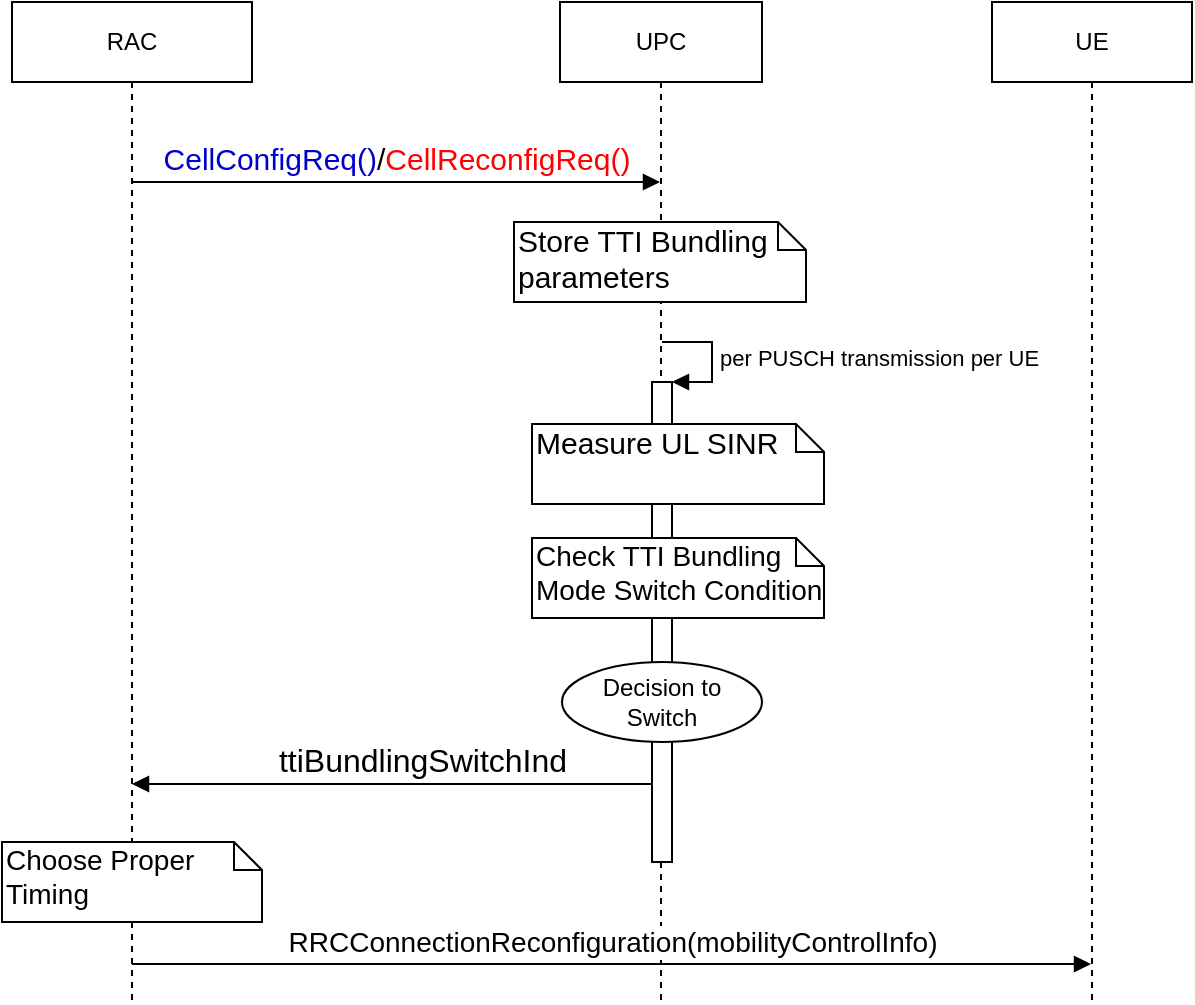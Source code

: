 <mxfile version="12.9.12" type="github" pages="4"><diagram id="azlkd9kt1TtPDnCaVCfo" name="第 1 页"><mxGraphModel dx="1025" dy="684" grid="1" gridSize="10" guides="1" tooltips="1" connect="1" arrows="1" fold="1" page="1" pageScale="1" pageWidth="827" pageHeight="1169" math="0" shadow="0"><root><mxCell id="0"/><mxCell id="1" parent="0"/><mxCell id="QmGi6Z0HYi6i0dTe3OUJ-1" value="RAC" style="shape=umlLifeline;perimeter=lifelinePerimeter;whiteSpace=wrap;html=1;container=1;collapsible=0;recursiveResize=0;outlineConnect=0;" parent="1" vertex="1"><mxGeometry x="140" y="200" width="120" height="500" as="geometry"/></mxCell><mxCell id="QmGi6Z0HYi6i0dTe3OUJ-22" value="&lt;font style=&quot;font-size: 14px&quot;&gt;Choose Proper Timing&lt;/font&gt;" style="shape=note;whiteSpace=wrap;html=1;size=14;verticalAlign=top;align=left;spacingTop=-6;" parent="QmGi6Z0HYi6i0dTe3OUJ-1" vertex="1"><mxGeometry x="-5" y="420" width="130" height="40" as="geometry"/></mxCell><mxCell id="QmGi6Z0HYi6i0dTe3OUJ-2" value="UPC" style="shape=umlLifeline;perimeter=lifelinePerimeter;whiteSpace=wrap;html=1;container=1;collapsible=0;recursiveResize=0;outlineConnect=0;" parent="1" vertex="1"><mxGeometry x="414" y="200" width="101" height="500" as="geometry"/></mxCell><mxCell id="QmGi6Z0HYi6i0dTe3OUJ-12" value="" style="html=1;points=[];perimeter=orthogonalPerimeter;" parent="QmGi6Z0HYi6i0dTe3OUJ-2" vertex="1"><mxGeometry x="46" y="190" width="10" height="240" as="geometry"/></mxCell><mxCell id="QmGi6Z0HYi6i0dTe3OUJ-13" value="per PUSCH transmission per UE" style="edgeStyle=orthogonalEdgeStyle;html=1;align=left;spacingLeft=2;endArrow=block;rounded=0;entryX=1;entryY=0;" parent="QmGi6Z0HYi6i0dTe3OUJ-2" target="QmGi6Z0HYi6i0dTe3OUJ-12" edge="1"><mxGeometry relative="1" as="geometry"><mxPoint x="51" y="170" as="sourcePoint"/><Array as="points"><mxPoint x="76" y="170"/></Array></mxGeometry></mxCell><mxCell id="QmGi6Z0HYi6i0dTe3OUJ-20" value="Decision to Switch" style="ellipse;whiteSpace=wrap;html=1;" parent="QmGi6Z0HYi6i0dTe3OUJ-2" vertex="1"><mxGeometry x="1" y="330" width="100" height="40" as="geometry"/></mxCell><mxCell id="QmGi6Z0HYi6i0dTe3OUJ-6" value="&lt;font style=&quot;font-size: 15px&quot; color=&quot;#0000CC&quot;&gt;CellConfigReq&lt;/font&gt;&lt;font style=&quot;font-size: 15px&quot;&gt;&lt;font color=&quot;#0000CC&quot;&gt;()&lt;/font&gt;/&lt;font color=&quot;#FF0000&quot;&gt;CellReconfigReq()&lt;/font&gt;&lt;/font&gt;" style="html=1;verticalAlign=bottom;endArrow=block;" parent="1" source="QmGi6Z0HYi6i0dTe3OUJ-1" target="QmGi6Z0HYi6i0dTe3OUJ-2" edge="1"><mxGeometry width="80" relative="1" as="geometry"><mxPoint x="240" y="290" as="sourcePoint"/><mxPoint x="320" y="290" as="targetPoint"/><Array as="points"><mxPoint x="270" y="290"/></Array></mxGeometry></mxCell><mxCell id="QmGi6Z0HYi6i0dTe3OUJ-8" value="&lt;div style=&quot;font-size: 15px&quot;&gt;&lt;font style=&quot;font-size: 15px&quot;&gt;Store TTI Bundling&lt;/font&gt;&lt;/div&gt;&lt;div style=&quot;font-size: 15px&quot;&gt;&lt;font style=&quot;font-size: 15px&quot;&gt; parameters&lt;/font&gt;&lt;/div&gt;" style="shape=note;whiteSpace=wrap;html=1;size=14;verticalAlign=top;align=left;spacingTop=-6;" parent="1" vertex="1"><mxGeometry x="391" y="310" width="146" height="40" as="geometry"/></mxCell><mxCell id="QmGi6Z0HYi6i0dTe3OUJ-9" value="&lt;font style=&quot;font-size: 15px&quot;&gt;Measure UL SINR&lt;/font&gt;" style="shape=note;whiteSpace=wrap;html=1;size=14;verticalAlign=top;align=left;spacingTop=-6;" parent="1" vertex="1"><mxGeometry x="400" y="411" width="146" height="40" as="geometry"/></mxCell><mxCell id="QmGi6Z0HYi6i0dTe3OUJ-14" value="&lt;font style=&quot;font-size: 14px&quot;&gt;Check TTI Bundling Mode Switch Condition&lt;/font&gt;" style="shape=note;whiteSpace=wrap;html=1;size=14;verticalAlign=top;align=left;spacingTop=-6;" parent="1" vertex="1"><mxGeometry x="400" y="468" width="146" height="40" as="geometry"/></mxCell><mxCell id="QmGi6Z0HYi6i0dTe3OUJ-15" value="&lt;span style=&quot;font-size: 12pt ; font-family: &amp;#34;arial&amp;#34;&quot;&gt;ttiBundlingSwitchInd&lt;/span&gt;" style="html=1;verticalAlign=bottom;endArrow=block;" parent="1" edge="1"><mxGeometry x="0.193" y="-40" width="80" relative="1" as="geometry"><mxPoint x="460" y="591" as="sourcePoint"/><mxPoint x="200" y="591" as="targetPoint"/><Array as="points"><mxPoint x="300" y="591"/></Array><mxPoint x="40" y="40" as="offset"/></mxGeometry></mxCell><mxCell id="QmGi6Z0HYi6i0dTe3OUJ-16" value="UE" style="shape=umlLifeline;perimeter=lifelinePerimeter;whiteSpace=wrap;html=1;container=1;collapsible=0;recursiveResize=0;outlineConnect=0;" parent="1" vertex="1"><mxGeometry x="630" y="200" width="100" height="500" as="geometry"/></mxCell><mxCell id="QmGi6Z0HYi6i0dTe3OUJ-21" value="&lt;div style=&quot;font-size: 14px&quot;&gt;&lt;font style=&quot;font-size: 14px&quot;&gt;RRCConnectionReconfiguration(mobilityControlInfo)&lt;/font&gt;&lt;/div&gt;" style="html=1;verticalAlign=bottom;endArrow=block;" parent="1" edge="1"><mxGeometry width="80" relative="1" as="geometry"><mxPoint x="200" y="681" as="sourcePoint"/><mxPoint x="679.5" y="681" as="targetPoint"/></mxGeometry></mxCell></root></mxGraphModel></diagram><diagram id="RqfWJ6QG4ey8gSf_ixOK" name="第 2 页"><mxGraphModel dx="1422" dy="842" grid="1" gridSize="10" guides="1" tooltips="1" connect="1" arrows="1" fold="1" page="1" pageScale="1" pageWidth="827" pageHeight="1169" math="0" shadow="0"><root><mxCell id="Ficek-6EMhn83X3gXoEn-0"/><mxCell id="Ficek-6EMhn83X3gXoEn-1" parent="Ficek-6EMhn83X3gXoEn-0"/><mxCell id="Ficek-6EMhn83X3gXoEn-2" value="RAC" style="shape=umlLifeline;perimeter=lifelinePerimeter;whiteSpace=wrap;html=1;container=1;collapsible=0;recursiveResize=0;outlineConnect=0;" parent="Ficek-6EMhn83X3gXoEn-1" vertex="1"><mxGeometry x="190" y="110" width="100" height="430" as="geometry"/></mxCell><mxCell id="Ficek-6EMhn83X3gXoEn-4" value="" style="html=1;points=[];perimeter=orthogonalPerimeter;" parent="Ficek-6EMhn83X3gXoEn-2" vertex="1"><mxGeometry x="45" y="205" width="10" height="125" as="geometry"/></mxCell><mxCell id="Ficek-6EMhn83X3gXoEn-5" value="If TTI Bundling parameters updated" style="edgeStyle=orthogonalEdgeStyle;html=1;align=left;spacingLeft=2;endArrow=block;rounded=0;entryX=1;entryY=0;" parent="Ficek-6EMhn83X3gXoEn-2" target="Ficek-6EMhn83X3gXoEn-4" edge="1"><mxGeometry relative="1" as="geometry"><mxPoint x="55" y="185" as="sourcePoint"/><Array as="points"><mxPoint x="80" y="185"/></Array></mxGeometry></mxCell><mxCell id="Ficek-6EMhn83X3gXoEn-3" value="Create cell reconfig type for TTI Bundling parameters" style="shape=note;whiteSpace=wrap;html=1;size=14;verticalAlign=top;align=left;spacingTop=-6;" parent="Ficek-6EMhn83X3gXoEn-1" vertex="1"><mxGeometry x="135" y="210" width="210" height="40" as="geometry"/></mxCell><mxCell id="Ficek-6EMhn83X3gXoEn-6" value="BB" style="shape=umlLifeline;perimeter=lifelinePerimeter;whiteSpace=wrap;html=1;container=1;collapsible=0;recursiveResize=0;outlineConnect=0;" parent="Ficek-6EMhn83X3gXoEn-1" vertex="1"><mxGeometry x="480" y="100" width="100" height="430" as="geometry"/></mxCell><mxCell id="Ficek-6EMhn83X3gXoEn-9" value="&lt;font style=&quot;font-size: 14px&quot;&gt;CellReconfigReq&lt;/font&gt;" style="html=1;verticalAlign=bottom;endArrow=block;" parent="Ficek-6EMhn83X3gXoEn-1" source="Ficek-6EMhn83X3gXoEn-2" target="Ficek-6EMhn83X3gXoEn-6" edge="1"><mxGeometry width="80" relative="1" as="geometry"><mxPoint x="370" y="400" as="sourcePoint"/><mxPoint x="450" y="400" as="targetPoint"/><Array as="points"><mxPoint x="410" y="370"/></Array></mxGeometry></mxCell></root></mxGraphModel></diagram><diagram id="TR_3JKreqgh7ebsb1WiI" name="第 3 页"><mxGraphModel dx="1422" dy="842" grid="1" gridSize="10" guides="1" tooltips="1" connect="1" arrows="1" fold="1" page="1" pageScale="1" pageWidth="827" pageHeight="1169" math="0" shadow="0"><root><mxCell id="sIfKk5BTPnOYes7Zsiki-0"/><mxCell id="sIfKk5BTPnOYes7Zsiki-1" parent="sIfKk5BTPnOYes7Zsiki-0"/><mxCell id="zkVF4g1KdrKhrrJZ--Zr-1" value="DFT" style="rounded=0;whiteSpace=wrap;html=1;" parent="sIfKk5BTPnOYes7Zsiki-1" vertex="1"><mxGeometry x="340" y="240" width="120" height="300" as="geometry"/></mxCell><mxCell id="zkVF4g1KdrKhrrJZ--Zr-2" value="" style="endArrow=none;html=1;entryX=0.008;entryY=0.07;entryDx=0;entryDy=0;entryPerimeter=0;" parent="sIfKk5BTPnOYes7Zsiki-1" target="zkVF4g1KdrKhrrJZ--Zr-1" edge="1"><mxGeometry width="50" height="50" relative="1" as="geometry"><mxPoint x="280" y="261" as="sourcePoint"/><mxPoint x="320" y="260" as="targetPoint"/></mxGeometry></mxCell><mxCell id="zkVF4g1KdrKhrrJZ--Zr-3" value="" style="endArrow=none;html=1;entryX=0.008;entryY=0.07;entryDx=0;entryDy=0;entryPerimeter=0;" parent="sIfKk5BTPnOYes7Zsiki-1" edge="1"><mxGeometry width="50" height="50" relative="1" as="geometry"><mxPoint x="460" y="261" as="sourcePoint"/><mxPoint x="520.96" y="261" as="targetPoint"/></mxGeometry></mxCell><mxCell id="zkVF4g1KdrKhrrJZ--Zr-4" value="" style="endArrow=none;html=1;entryX=0.008;entryY=0.07;entryDx=0;entryDy=0;entryPerimeter=0;" parent="sIfKk5BTPnOYes7Zsiki-1" edge="1"><mxGeometry width="50" height="50" relative="1" as="geometry"><mxPoint x="279.04" y="280" as="sourcePoint"/><mxPoint x="340" y="280" as="targetPoint"/></mxGeometry></mxCell><mxCell id="zkVF4g1KdrKhrrJZ--Zr-5" value="" style="endArrow=none;html=1;entryX=0.008;entryY=0.07;entryDx=0;entryDy=0;entryPerimeter=0;" parent="sIfKk5BTPnOYes7Zsiki-1" edge="1"><mxGeometry width="50" height="50" relative="1" as="geometry"><mxPoint x="460" y="280" as="sourcePoint"/><mxPoint x="520.96" y="280" as="targetPoint"/></mxGeometry></mxCell><mxCell id="zkVF4g1KdrKhrrJZ--Zr-6" value="" style="endArrow=none;html=1;entryX=0.008;entryY=0.07;entryDx=0;entryDy=0;entryPerimeter=0;" parent="sIfKk5BTPnOYes7Zsiki-1" edge="1"><mxGeometry width="50" height="50" relative="1" as="geometry"><mxPoint x="279.04" y="300" as="sourcePoint"/><mxPoint x="340" y="300" as="targetPoint"/></mxGeometry></mxCell><mxCell id="zkVF4g1KdrKhrrJZ--Zr-7" value="" style="endArrow=none;html=1;entryX=0.008;entryY=0.07;entryDx=0;entryDy=0;entryPerimeter=0;" parent="sIfKk5BTPnOYes7Zsiki-1" edge="1"><mxGeometry width="50" height="50" relative="1" as="geometry"><mxPoint x="460" y="300" as="sourcePoint"/><mxPoint x="520.96" y="300" as="targetPoint"/></mxGeometry></mxCell><mxCell id="zkVF4g1KdrKhrrJZ--Zr-8" value="" style="endArrow=none;html=1;entryX=0.008;entryY=0.07;entryDx=0;entryDy=0;entryPerimeter=0;" parent="sIfKk5BTPnOYes7Zsiki-1" edge="1"><mxGeometry width="50" height="50" relative="1" as="geometry"><mxPoint x="279.52" y="320" as="sourcePoint"/><mxPoint x="340.48" y="320" as="targetPoint"/></mxGeometry></mxCell><mxCell id="zkVF4g1KdrKhrrJZ--Zr-9" value="" style="endArrow=none;html=1;entryX=0.008;entryY=0.07;entryDx=0;entryDy=0;entryPerimeter=0;" parent="sIfKk5BTPnOYes7Zsiki-1" edge="1"><mxGeometry width="50" height="50" relative="1" as="geometry"><mxPoint x="459.52" y="320" as="sourcePoint"/><mxPoint x="520.48" y="320" as="targetPoint"/></mxGeometry></mxCell><mxCell id="zkVF4g1KdrKhrrJZ--Zr-10" value="" style="endArrow=none;html=1;entryX=0.008;entryY=0.07;entryDx=0;entryDy=0;entryPerimeter=0;" parent="sIfKk5BTPnOYes7Zsiki-1" edge="1"><mxGeometry width="50" height="50" relative="1" as="geometry"><mxPoint x="279.52" y="340" as="sourcePoint"/><mxPoint x="340.48" y="340" as="targetPoint"/></mxGeometry></mxCell><mxCell id="zkVF4g1KdrKhrrJZ--Zr-11" value="" style="endArrow=none;html=1;entryX=0.008;entryY=0.07;entryDx=0;entryDy=0;entryPerimeter=0;" parent="sIfKk5BTPnOYes7Zsiki-1" edge="1"><mxGeometry width="50" height="50" relative="1" as="geometry"><mxPoint x="459.52" y="340" as="sourcePoint"/><mxPoint x="520.48" y="340" as="targetPoint"/></mxGeometry></mxCell><mxCell id="zkVF4g1KdrKhrrJZ--Zr-12" value="" style="endArrow=none;html=1;entryX=0.008;entryY=0.07;entryDx=0;entryDy=0;entryPerimeter=0;" parent="sIfKk5BTPnOYes7Zsiki-1" edge="1"><mxGeometry width="50" height="50" relative="1" as="geometry"><mxPoint x="279.52" y="360" as="sourcePoint"/><mxPoint x="340.48" y="360" as="targetPoint"/></mxGeometry></mxCell><mxCell id="zkVF4g1KdrKhrrJZ--Zr-13" value="" style="endArrow=none;html=1;entryX=0.008;entryY=0.07;entryDx=0;entryDy=0;entryPerimeter=0;" parent="sIfKk5BTPnOYes7Zsiki-1" edge="1"><mxGeometry width="50" height="50" relative="1" as="geometry"><mxPoint x="459.52" y="360" as="sourcePoint"/><mxPoint x="520.48" y="360" as="targetPoint"/></mxGeometry></mxCell><mxCell id="zkVF4g1KdrKhrrJZ--Zr-14" value="" style="endArrow=none;html=1;entryX=0.008;entryY=0.07;entryDx=0;entryDy=0;entryPerimeter=0;" parent="sIfKk5BTPnOYes7Zsiki-1" edge="1"><mxGeometry width="50" height="50" relative="1" as="geometry"><mxPoint x="279.52" y="380" as="sourcePoint"/><mxPoint x="340.48" y="380" as="targetPoint"/></mxGeometry></mxCell><mxCell id="zkVF4g1KdrKhrrJZ--Zr-15" value="" style="endArrow=none;html=1;entryX=0.008;entryY=0.07;entryDx=0;entryDy=0;entryPerimeter=0;" parent="sIfKk5BTPnOYes7Zsiki-1" edge="1"><mxGeometry width="50" height="50" relative="1" as="geometry"><mxPoint x="459.52" y="380" as="sourcePoint"/><mxPoint x="520.48" y="380" as="targetPoint"/></mxGeometry></mxCell><mxCell id="zkVF4g1KdrKhrrJZ--Zr-16" value="" style="endArrow=none;html=1;entryX=0.008;entryY=0.07;entryDx=0;entryDy=0;entryPerimeter=0;" parent="sIfKk5BTPnOYes7Zsiki-1" edge="1"><mxGeometry width="50" height="50" relative="1" as="geometry"><mxPoint x="279.52" y="400" as="sourcePoint"/><mxPoint x="340.48" y="400" as="targetPoint"/></mxGeometry></mxCell><mxCell id="zkVF4g1KdrKhrrJZ--Zr-17" value="" style="endArrow=none;html=1;entryX=0.008;entryY=0.07;entryDx=0;entryDy=0;entryPerimeter=0;" parent="sIfKk5BTPnOYes7Zsiki-1" edge="1"><mxGeometry width="50" height="50" relative="1" as="geometry"><mxPoint x="459.52" y="400" as="sourcePoint"/><mxPoint x="520.48" y="400" as="targetPoint"/></mxGeometry></mxCell><mxCell id="zkVF4g1KdrKhrrJZ--Zr-18" value="" style="endArrow=none;html=1;entryX=0.008;entryY=0.07;entryDx=0;entryDy=0;entryPerimeter=0;" parent="sIfKk5BTPnOYes7Zsiki-1" edge="1"><mxGeometry width="50" height="50" relative="1" as="geometry"><mxPoint x="279.52" y="420" as="sourcePoint"/><mxPoint x="340.48" y="420" as="targetPoint"/></mxGeometry></mxCell><mxCell id="zkVF4g1KdrKhrrJZ--Zr-19" value="" style="endArrow=none;html=1;entryX=0.008;entryY=0.07;entryDx=0;entryDy=0;entryPerimeter=0;" parent="sIfKk5BTPnOYes7Zsiki-1" edge="1"><mxGeometry width="50" height="50" relative="1" as="geometry"><mxPoint x="459.52" y="420" as="sourcePoint"/><mxPoint x="520.48" y="420" as="targetPoint"/></mxGeometry></mxCell><mxCell id="zkVF4g1KdrKhrrJZ--Zr-20" value="" style="endArrow=none;html=1;entryX=0.008;entryY=0.07;entryDx=0;entryDy=0;entryPerimeter=0;" parent="sIfKk5BTPnOYes7Zsiki-1" edge="1"><mxGeometry width="50" height="50" relative="1" as="geometry"><mxPoint x="279.52" y="440" as="sourcePoint"/><mxPoint x="340.48" y="440" as="targetPoint"/></mxGeometry></mxCell><mxCell id="zkVF4g1KdrKhrrJZ--Zr-21" value="" style="endArrow=none;html=1;entryX=0.008;entryY=0.07;entryDx=0;entryDy=0;entryPerimeter=0;" parent="sIfKk5BTPnOYes7Zsiki-1" edge="1"><mxGeometry width="50" height="50" relative="1" as="geometry"><mxPoint x="459.52" y="440" as="sourcePoint"/><mxPoint x="520.48" y="440" as="targetPoint"/></mxGeometry></mxCell><mxCell id="zkVF4g1KdrKhrrJZ--Zr-22" value="" style="endArrow=none;html=1;entryX=0.008;entryY=0.07;entryDx=0;entryDy=0;entryPerimeter=0;" parent="sIfKk5BTPnOYes7Zsiki-1" edge="1"><mxGeometry width="50" height="50" relative="1" as="geometry"><mxPoint x="279.52" y="460" as="sourcePoint"/><mxPoint x="340.48" y="460" as="targetPoint"/></mxGeometry></mxCell><mxCell id="zkVF4g1KdrKhrrJZ--Zr-23" value="" style="endArrow=none;html=1;entryX=0.008;entryY=0.07;entryDx=0;entryDy=0;entryPerimeter=0;" parent="sIfKk5BTPnOYes7Zsiki-1" edge="1"><mxGeometry width="50" height="50" relative="1" as="geometry"><mxPoint x="459.52" y="460" as="sourcePoint"/><mxPoint x="520.48" y="460" as="targetPoint"/></mxGeometry></mxCell><mxCell id="zkVF4g1KdrKhrrJZ--Zr-24" value="" style="endArrow=none;html=1;entryX=0.008;entryY=0.07;entryDx=0;entryDy=0;entryPerimeter=0;" parent="sIfKk5BTPnOYes7Zsiki-1" edge="1"><mxGeometry width="50" height="50" relative="1" as="geometry"><mxPoint x="279.52" y="480" as="sourcePoint"/><mxPoint x="340.48" y="480" as="targetPoint"/></mxGeometry></mxCell><mxCell id="zkVF4g1KdrKhrrJZ--Zr-25" value="" style="endArrow=none;html=1;entryX=0.008;entryY=0.07;entryDx=0;entryDy=0;entryPerimeter=0;" parent="sIfKk5BTPnOYes7Zsiki-1" edge="1"><mxGeometry width="50" height="50" relative="1" as="geometry"><mxPoint x="459.52" y="480" as="sourcePoint"/><mxPoint x="520.48" y="480" as="targetPoint"/></mxGeometry></mxCell><mxCell id="zkVF4g1KdrKhrrJZ--Zr-26" value="" style="endArrow=none;html=1;entryX=0.008;entryY=0.07;entryDx=0;entryDy=0;entryPerimeter=0;" parent="sIfKk5BTPnOYes7Zsiki-1" edge="1"><mxGeometry width="50" height="50" relative="1" as="geometry"><mxPoint x="279.52" y="500" as="sourcePoint"/><mxPoint x="340.48" y="500" as="targetPoint"/></mxGeometry></mxCell><mxCell id="zkVF4g1KdrKhrrJZ--Zr-27" value="" style="endArrow=none;html=1;entryX=0.008;entryY=0.07;entryDx=0;entryDy=0;entryPerimeter=0;" parent="sIfKk5BTPnOYes7Zsiki-1" edge="1"><mxGeometry width="50" height="50" relative="1" as="geometry"><mxPoint x="459.52" y="500" as="sourcePoint"/><mxPoint x="520.48" y="500" as="targetPoint"/></mxGeometry></mxCell><mxCell id="zkVF4g1KdrKhrrJZ--Zr-28" value="" style="endArrow=none;html=1;entryX=0.008;entryY=0.07;entryDx=0;entryDy=0;entryPerimeter=0;" parent="sIfKk5BTPnOYes7Zsiki-1" edge="1"><mxGeometry width="50" height="50" relative="1" as="geometry"><mxPoint x="279.52" y="520" as="sourcePoint"/><mxPoint x="340.48" y="520" as="targetPoint"/></mxGeometry></mxCell><mxCell id="zkVF4g1KdrKhrrJZ--Zr-29" value="" style="endArrow=none;html=1;entryX=0.008;entryY=0.07;entryDx=0;entryDy=0;entryPerimeter=0;" parent="sIfKk5BTPnOYes7Zsiki-1" edge="1"><mxGeometry width="50" height="50" relative="1" as="geometry"><mxPoint x="459.52" y="520" as="sourcePoint"/><mxPoint x="520.48" y="520" as="targetPoint"/></mxGeometry></mxCell><mxCell id="zkVF4g1KdrKhrrJZ--Zr-59" value="x(0)" style="text;html=1;strokeColor=none;fillColor=none;align=center;verticalAlign=middle;whiteSpace=wrap;rounded=0;" parent="sIfKk5BTPnOYes7Zsiki-1" vertex="1"><mxGeometry x="240" y="249" width="40" height="20" as="geometry"/></mxCell><mxCell id="zkVF4g1KdrKhrrJZ--Zr-61" value="X(0)" style="text;html=1;strokeColor=none;fillColor=none;align=center;verticalAlign=middle;whiteSpace=wrap;rounded=0;" parent="sIfKk5BTPnOYes7Zsiki-1" vertex="1"><mxGeometry x="520" y="249" width="40" height="20" as="geometry"/></mxCell><mxCell id="zkVF4g1KdrKhrrJZ--Zr-67" value="x(1)" style="text;html=1;strokeColor=none;fillColor=none;align=center;verticalAlign=middle;whiteSpace=wrap;rounded=0;" parent="sIfKk5BTPnOYes7Zsiki-1" vertex="1"><mxGeometry x="240" y="269" width="40" height="20" as="geometry"/></mxCell><mxCell id="zkVF4g1KdrKhrrJZ--Zr-68" value="X(1)" style="text;html=1;strokeColor=none;fillColor=none;align=center;verticalAlign=middle;whiteSpace=wrap;rounded=0;" parent="sIfKk5BTPnOYes7Zsiki-1" vertex="1"><mxGeometry x="520" y="269" width="40" height="20" as="geometry"/></mxCell><mxCell id="zkVF4g1KdrKhrrJZ--Zr-69" value="x(2)" style="text;html=1;strokeColor=none;fillColor=none;align=center;verticalAlign=middle;whiteSpace=wrap;rounded=0;" parent="sIfKk5BTPnOYes7Zsiki-1" vertex="1"><mxGeometry x="240" y="289" width="40" height="20" as="geometry"/></mxCell><mxCell id="zkVF4g1KdrKhrrJZ--Zr-70" value="X(2)" style="text;html=1;strokeColor=none;fillColor=none;align=center;verticalAlign=middle;whiteSpace=wrap;rounded=0;" parent="sIfKk5BTPnOYes7Zsiki-1" vertex="1"><mxGeometry x="520" y="289" width="40" height="20" as="geometry"/></mxCell><mxCell id="zkVF4g1KdrKhrrJZ--Zr-73" value="x(N-1)" style="text;html=1;strokeColor=none;fillColor=none;align=center;verticalAlign=middle;whiteSpace=wrap;rounded=0;" parent="sIfKk5BTPnOYes7Zsiki-1" vertex="1"><mxGeometry x="240" y="510" width="40" height="20" as="geometry"/></mxCell><mxCell id="zkVF4g1KdrKhrrJZ--Zr-74" value="X(N-1)" style="text;html=1;strokeColor=none;fillColor=none;align=center;verticalAlign=middle;whiteSpace=wrap;rounded=0;" parent="sIfKk5BTPnOYes7Zsiki-1" vertex="1"><mxGeometry x="520" y="510" width="40" height="20" as="geometry"/></mxCell><mxCell id="zkVF4g1KdrKhrrJZ--Zr-75" value="x(N-2)" style="text;html=1;strokeColor=none;fillColor=none;align=center;verticalAlign=middle;whiteSpace=wrap;rounded=0;" parent="sIfKk5BTPnOYes7Zsiki-1" vertex="1"><mxGeometry x="240" y="490" width="40" height="20" as="geometry"/></mxCell><mxCell id="zkVF4g1KdrKhrrJZ--Zr-76" value="X(N-2)" style="text;html=1;strokeColor=none;fillColor=none;align=center;verticalAlign=middle;whiteSpace=wrap;rounded=0;" parent="sIfKk5BTPnOYes7Zsiki-1" vertex="1"><mxGeometry x="520" y="490" width="40" height="20" as="geometry"/></mxCell><mxCell id="zkVF4g1KdrKhrrJZ--Zr-77" value="&lt;div&gt;...&lt;/div&gt;&lt;div&gt;...&lt;/div&gt;&lt;div&gt;...&lt;br&gt;&lt;/div&gt;" style="text;html=1;strokeColor=none;fillColor=none;align=center;verticalAlign=middle;whiteSpace=wrap;rounded=0;" parent="sIfKk5BTPnOYes7Zsiki-1" vertex="1"><mxGeometry x="240" y="360" width="40" height="50" as="geometry"/></mxCell><mxCell id="zkVF4g1KdrKhrrJZ--Zr-81" value="&lt;div&gt;...&lt;/div&gt;&lt;div&gt;...&lt;/div&gt;&lt;div&gt;...&lt;br&gt;&lt;/div&gt;" style="text;html=1;strokeColor=none;fillColor=none;align=center;verticalAlign=middle;whiteSpace=wrap;rounded=0;" parent="sIfKk5BTPnOYes7Zsiki-1" vertex="1"><mxGeometry x="520" y="360" width="40" height="50" as="geometry"/></mxCell><mxCell id="ZVwaSRAgGv8fXnpCBrty-0" value="IDFT" style="rounded=0;whiteSpace=wrap;html=1;" vertex="1" parent="sIfKk5BTPnOYes7Zsiki-1"><mxGeometry x="340" y="600" width="120" height="300" as="geometry"/></mxCell><mxCell id="ZVwaSRAgGv8fXnpCBrty-1" value="" style="endArrow=none;html=1;entryX=0.008;entryY=0.07;entryDx=0;entryDy=0;entryPerimeter=0;" edge="1" target="ZVwaSRAgGv8fXnpCBrty-0" parent="sIfKk5BTPnOYes7Zsiki-1"><mxGeometry width="50" height="50" relative="1" as="geometry"><mxPoint x="280" y="621" as="sourcePoint"/><mxPoint x="320" y="620" as="targetPoint"/></mxGeometry></mxCell><mxCell id="ZVwaSRAgGv8fXnpCBrty-2" value="" style="endArrow=none;html=1;entryX=0.008;entryY=0.07;entryDx=0;entryDy=0;entryPerimeter=0;" edge="1" parent="sIfKk5BTPnOYes7Zsiki-1"><mxGeometry width="50" height="50" relative="1" as="geometry"><mxPoint x="460" y="621" as="sourcePoint"/><mxPoint x="520.96" y="621" as="targetPoint"/></mxGeometry></mxCell><mxCell id="ZVwaSRAgGv8fXnpCBrty-3" value="" style="endArrow=none;html=1;entryX=0.008;entryY=0.07;entryDx=0;entryDy=0;entryPerimeter=0;" edge="1" parent="sIfKk5BTPnOYes7Zsiki-1"><mxGeometry width="50" height="50" relative="1" as="geometry"><mxPoint x="279.04" y="640" as="sourcePoint"/><mxPoint x="340" y="640" as="targetPoint"/></mxGeometry></mxCell><mxCell id="ZVwaSRAgGv8fXnpCBrty-4" value="" style="endArrow=none;html=1;entryX=0.008;entryY=0.07;entryDx=0;entryDy=0;entryPerimeter=0;" edge="1" parent="sIfKk5BTPnOYes7Zsiki-1"><mxGeometry width="50" height="50" relative="1" as="geometry"><mxPoint x="460" y="640" as="sourcePoint"/><mxPoint x="520.96" y="640" as="targetPoint"/></mxGeometry></mxCell><mxCell id="ZVwaSRAgGv8fXnpCBrty-5" value="" style="endArrow=none;html=1;entryX=0.008;entryY=0.07;entryDx=0;entryDy=0;entryPerimeter=0;" edge="1" parent="sIfKk5BTPnOYes7Zsiki-1"><mxGeometry width="50" height="50" relative="1" as="geometry"><mxPoint x="279.04" y="660" as="sourcePoint"/><mxPoint x="340" y="660" as="targetPoint"/></mxGeometry></mxCell><mxCell id="ZVwaSRAgGv8fXnpCBrty-6" value="" style="endArrow=none;html=1;entryX=0.008;entryY=0.07;entryDx=0;entryDy=0;entryPerimeter=0;" edge="1" parent="sIfKk5BTPnOYes7Zsiki-1"><mxGeometry width="50" height="50" relative="1" as="geometry"><mxPoint x="460" y="660" as="sourcePoint"/><mxPoint x="520.96" y="660" as="targetPoint"/></mxGeometry></mxCell><mxCell id="ZVwaSRAgGv8fXnpCBrty-7" value="" style="endArrow=none;html=1;entryX=0.008;entryY=0.07;entryDx=0;entryDy=0;entryPerimeter=0;" edge="1" parent="sIfKk5BTPnOYes7Zsiki-1"><mxGeometry width="50" height="50" relative="1" as="geometry"><mxPoint x="279.52" y="680" as="sourcePoint"/><mxPoint x="340.48" y="680" as="targetPoint"/></mxGeometry></mxCell><mxCell id="ZVwaSRAgGv8fXnpCBrty-8" value="" style="endArrow=none;html=1;entryX=0.008;entryY=0.07;entryDx=0;entryDy=0;entryPerimeter=0;" edge="1" parent="sIfKk5BTPnOYes7Zsiki-1"><mxGeometry width="50" height="50" relative="1" as="geometry"><mxPoint x="459.52" y="680" as="sourcePoint"/><mxPoint x="520.48" y="680" as="targetPoint"/></mxGeometry></mxCell><mxCell id="ZVwaSRAgGv8fXnpCBrty-9" value="" style="endArrow=none;html=1;entryX=0.008;entryY=0.07;entryDx=0;entryDy=0;entryPerimeter=0;" edge="1" parent="sIfKk5BTPnOYes7Zsiki-1"><mxGeometry width="50" height="50" relative="1" as="geometry"><mxPoint x="279.52" y="700" as="sourcePoint"/><mxPoint x="340.48" y="700" as="targetPoint"/></mxGeometry></mxCell><mxCell id="ZVwaSRAgGv8fXnpCBrty-10" value="" style="endArrow=none;html=1;entryX=0.008;entryY=0.07;entryDx=0;entryDy=0;entryPerimeter=0;" edge="1" parent="sIfKk5BTPnOYes7Zsiki-1"><mxGeometry width="50" height="50" relative="1" as="geometry"><mxPoint x="459.52" y="700" as="sourcePoint"/><mxPoint x="520.48" y="700" as="targetPoint"/></mxGeometry></mxCell><mxCell id="ZVwaSRAgGv8fXnpCBrty-11" value="" style="endArrow=none;html=1;entryX=0.008;entryY=0.07;entryDx=0;entryDy=0;entryPerimeter=0;" edge="1" parent="sIfKk5BTPnOYes7Zsiki-1"><mxGeometry width="50" height="50" relative="1" as="geometry"><mxPoint x="279.52" y="720" as="sourcePoint"/><mxPoint x="340.48" y="720" as="targetPoint"/></mxGeometry></mxCell><mxCell id="ZVwaSRAgGv8fXnpCBrty-12" value="" style="endArrow=none;html=1;entryX=0.008;entryY=0.07;entryDx=0;entryDy=0;entryPerimeter=0;" edge="1" parent="sIfKk5BTPnOYes7Zsiki-1"><mxGeometry width="50" height="50" relative="1" as="geometry"><mxPoint x="459.52" y="720" as="sourcePoint"/><mxPoint x="520.48" y="720" as="targetPoint"/></mxGeometry></mxCell><mxCell id="ZVwaSRAgGv8fXnpCBrty-13" value="" style="endArrow=none;html=1;entryX=0.008;entryY=0.07;entryDx=0;entryDy=0;entryPerimeter=0;" edge="1" parent="sIfKk5BTPnOYes7Zsiki-1"><mxGeometry width="50" height="50" relative="1" as="geometry"><mxPoint x="279.52" y="740" as="sourcePoint"/><mxPoint x="340.48" y="740" as="targetPoint"/></mxGeometry></mxCell><mxCell id="ZVwaSRAgGv8fXnpCBrty-14" value="" style="endArrow=none;html=1;entryX=0.008;entryY=0.07;entryDx=0;entryDy=0;entryPerimeter=0;" edge="1" parent="sIfKk5BTPnOYes7Zsiki-1"><mxGeometry width="50" height="50" relative="1" as="geometry"><mxPoint x="459.52" y="740" as="sourcePoint"/><mxPoint x="520.48" y="740" as="targetPoint"/></mxGeometry></mxCell><mxCell id="ZVwaSRAgGv8fXnpCBrty-15" value="" style="endArrow=none;html=1;entryX=0.008;entryY=0.07;entryDx=0;entryDy=0;entryPerimeter=0;" edge="1" parent="sIfKk5BTPnOYes7Zsiki-1"><mxGeometry width="50" height="50" relative="1" as="geometry"><mxPoint x="279.52" y="760" as="sourcePoint"/><mxPoint x="340.48" y="760" as="targetPoint"/></mxGeometry></mxCell><mxCell id="ZVwaSRAgGv8fXnpCBrty-16" value="" style="endArrow=none;html=1;entryX=0.008;entryY=0.07;entryDx=0;entryDy=0;entryPerimeter=0;" edge="1" parent="sIfKk5BTPnOYes7Zsiki-1"><mxGeometry width="50" height="50" relative="1" as="geometry"><mxPoint x="459.52" y="760" as="sourcePoint"/><mxPoint x="520.48" y="760" as="targetPoint"/></mxGeometry></mxCell><mxCell id="ZVwaSRAgGv8fXnpCBrty-17" value="" style="endArrow=none;html=1;entryX=0.008;entryY=0.07;entryDx=0;entryDy=0;entryPerimeter=0;" edge="1" parent="sIfKk5BTPnOYes7Zsiki-1"><mxGeometry width="50" height="50" relative="1" as="geometry"><mxPoint x="279.52" y="780" as="sourcePoint"/><mxPoint x="340.48" y="780" as="targetPoint"/></mxGeometry></mxCell><mxCell id="ZVwaSRAgGv8fXnpCBrty-18" value="" style="endArrow=none;html=1;entryX=0.008;entryY=0.07;entryDx=0;entryDy=0;entryPerimeter=0;" edge="1" parent="sIfKk5BTPnOYes7Zsiki-1"><mxGeometry width="50" height="50" relative="1" as="geometry"><mxPoint x="459.52" y="780" as="sourcePoint"/><mxPoint x="520.48" y="780" as="targetPoint"/></mxGeometry></mxCell><mxCell id="ZVwaSRAgGv8fXnpCBrty-19" value="" style="endArrow=none;html=1;entryX=0.008;entryY=0.07;entryDx=0;entryDy=0;entryPerimeter=0;" edge="1" parent="sIfKk5BTPnOYes7Zsiki-1"><mxGeometry width="50" height="50" relative="1" as="geometry"><mxPoint x="279.52" y="800" as="sourcePoint"/><mxPoint x="340.48" y="800" as="targetPoint"/></mxGeometry></mxCell><mxCell id="ZVwaSRAgGv8fXnpCBrty-20" value="" style="endArrow=none;html=1;entryX=0.008;entryY=0.07;entryDx=0;entryDy=0;entryPerimeter=0;" edge="1" parent="sIfKk5BTPnOYes7Zsiki-1"><mxGeometry width="50" height="50" relative="1" as="geometry"><mxPoint x="459.52" y="800" as="sourcePoint"/><mxPoint x="520.48" y="800" as="targetPoint"/></mxGeometry></mxCell><mxCell id="ZVwaSRAgGv8fXnpCBrty-21" value="" style="endArrow=none;html=1;entryX=0.008;entryY=0.07;entryDx=0;entryDy=0;entryPerimeter=0;" edge="1" parent="sIfKk5BTPnOYes7Zsiki-1"><mxGeometry width="50" height="50" relative="1" as="geometry"><mxPoint x="279.52" y="820" as="sourcePoint"/><mxPoint x="340.48" y="820" as="targetPoint"/></mxGeometry></mxCell><mxCell id="ZVwaSRAgGv8fXnpCBrty-22" value="" style="endArrow=none;html=1;entryX=0.008;entryY=0.07;entryDx=0;entryDy=0;entryPerimeter=0;" edge="1" parent="sIfKk5BTPnOYes7Zsiki-1"><mxGeometry width="50" height="50" relative="1" as="geometry"><mxPoint x="459.52" y="820" as="sourcePoint"/><mxPoint x="520.48" y="820" as="targetPoint"/></mxGeometry></mxCell><mxCell id="ZVwaSRAgGv8fXnpCBrty-23" value="" style="endArrow=none;html=1;entryX=0.008;entryY=0.07;entryDx=0;entryDy=0;entryPerimeter=0;" edge="1" parent="sIfKk5BTPnOYes7Zsiki-1"><mxGeometry width="50" height="50" relative="1" as="geometry"><mxPoint x="279.52" y="840" as="sourcePoint"/><mxPoint x="340.48" y="840" as="targetPoint"/></mxGeometry></mxCell><mxCell id="ZVwaSRAgGv8fXnpCBrty-24" value="" style="endArrow=none;html=1;entryX=0.008;entryY=0.07;entryDx=0;entryDy=0;entryPerimeter=0;" edge="1" parent="sIfKk5BTPnOYes7Zsiki-1"><mxGeometry width="50" height="50" relative="1" as="geometry"><mxPoint x="459.52" y="840" as="sourcePoint"/><mxPoint x="520.48" y="840" as="targetPoint"/></mxGeometry></mxCell><mxCell id="ZVwaSRAgGv8fXnpCBrty-25" value="" style="endArrow=none;html=1;entryX=0.008;entryY=0.07;entryDx=0;entryDy=0;entryPerimeter=0;" edge="1" parent="sIfKk5BTPnOYes7Zsiki-1"><mxGeometry width="50" height="50" relative="1" as="geometry"><mxPoint x="279.52" y="860" as="sourcePoint"/><mxPoint x="340.48" y="860" as="targetPoint"/></mxGeometry></mxCell><mxCell id="ZVwaSRAgGv8fXnpCBrty-26" value="" style="endArrow=none;html=1;entryX=0.008;entryY=0.07;entryDx=0;entryDy=0;entryPerimeter=0;" edge="1" parent="sIfKk5BTPnOYes7Zsiki-1"><mxGeometry width="50" height="50" relative="1" as="geometry"><mxPoint x="459.52" y="860" as="sourcePoint"/><mxPoint x="520.48" y="860" as="targetPoint"/></mxGeometry></mxCell><mxCell id="ZVwaSRAgGv8fXnpCBrty-27" value="" style="endArrow=none;html=1;entryX=0.008;entryY=0.07;entryDx=0;entryDy=0;entryPerimeter=0;" edge="1" parent="sIfKk5BTPnOYes7Zsiki-1"><mxGeometry width="50" height="50" relative="1" as="geometry"><mxPoint x="279.52" y="880" as="sourcePoint"/><mxPoint x="340.48" y="880" as="targetPoint"/></mxGeometry></mxCell><mxCell id="ZVwaSRAgGv8fXnpCBrty-28" value="" style="endArrow=none;html=1;entryX=0.008;entryY=0.07;entryDx=0;entryDy=0;entryPerimeter=0;" edge="1" parent="sIfKk5BTPnOYes7Zsiki-1"><mxGeometry width="50" height="50" relative="1" as="geometry"><mxPoint x="459.52" y="880" as="sourcePoint"/><mxPoint x="520.48" y="880" as="targetPoint"/></mxGeometry></mxCell><mxCell id="ZVwaSRAgGv8fXnpCBrty-29" value="X(0)" style="text;html=1;strokeColor=none;fillColor=none;align=center;verticalAlign=middle;whiteSpace=wrap;rounded=0;" vertex="1" parent="sIfKk5BTPnOYes7Zsiki-1"><mxGeometry x="240" y="609" width="40" height="20" as="geometry"/></mxCell><mxCell id="ZVwaSRAgGv8fXnpCBrty-30" value="&lt;i&gt;x&lt;/i&gt;(0)" style="text;html=1;strokeColor=none;fillColor=none;align=center;verticalAlign=middle;whiteSpace=wrap;rounded=0;" vertex="1" parent="sIfKk5BTPnOYes7Zsiki-1"><mxGeometry x="520" y="609" width="40" height="20" as="geometry"/></mxCell><mxCell id="ZVwaSRAgGv8fXnpCBrty-31" value="X(1)" style="text;html=1;strokeColor=none;fillColor=none;align=center;verticalAlign=middle;whiteSpace=wrap;rounded=0;" vertex="1" parent="sIfKk5BTPnOYes7Zsiki-1"><mxGeometry x="240" y="629" width="40" height="20" as="geometry"/></mxCell><mxCell id="ZVwaSRAgGv8fXnpCBrty-32" value="&lt;i&gt;x&lt;/i&gt;(1)" style="text;html=1;strokeColor=none;fillColor=none;align=center;verticalAlign=middle;whiteSpace=wrap;rounded=0;" vertex="1" parent="sIfKk5BTPnOYes7Zsiki-1"><mxGeometry x="520" y="629" width="40" height="20" as="geometry"/></mxCell><mxCell id="ZVwaSRAgGv8fXnpCBrty-33" value="X(2)" style="text;html=1;strokeColor=none;fillColor=none;align=center;verticalAlign=middle;whiteSpace=wrap;rounded=0;" vertex="1" parent="sIfKk5BTPnOYes7Zsiki-1"><mxGeometry x="240" y="649" width="40" height="20" as="geometry"/></mxCell><mxCell id="ZVwaSRAgGv8fXnpCBrty-34" value="&lt;i&gt;x&lt;/i&gt;(2)" style="text;html=1;strokeColor=none;fillColor=none;align=center;verticalAlign=middle;whiteSpace=wrap;rounded=0;" vertex="1" parent="sIfKk5BTPnOYes7Zsiki-1"><mxGeometry x="520" y="649" width="40" height="20" as="geometry"/></mxCell><mxCell id="ZVwaSRAgGv8fXnpCBrty-35" value="X(N-1)" style="text;html=1;strokeColor=none;fillColor=none;align=center;verticalAlign=middle;whiteSpace=wrap;rounded=0;" vertex="1" parent="sIfKk5BTPnOYes7Zsiki-1"><mxGeometry x="240" y="870" width="40" height="20" as="geometry"/></mxCell><mxCell id="ZVwaSRAgGv8fXnpCBrty-36" value="&lt;i&gt;x&lt;/i&gt;(N-1)" style="text;html=1;strokeColor=none;fillColor=none;align=center;verticalAlign=middle;whiteSpace=wrap;rounded=0;" vertex="1" parent="sIfKk5BTPnOYes7Zsiki-1"><mxGeometry x="520" y="870" width="40" height="20" as="geometry"/></mxCell><mxCell id="ZVwaSRAgGv8fXnpCBrty-37" value="X(N-2)" style="text;html=1;strokeColor=none;fillColor=none;align=center;verticalAlign=middle;whiteSpace=wrap;rounded=0;" vertex="1" parent="sIfKk5BTPnOYes7Zsiki-1"><mxGeometry x="240" y="850" width="40" height="20" as="geometry"/></mxCell><mxCell id="ZVwaSRAgGv8fXnpCBrty-38" value="&lt;i&gt;x&lt;/i&gt;(N-2)" style="text;html=1;strokeColor=none;fillColor=none;align=center;verticalAlign=middle;whiteSpace=wrap;rounded=0;" vertex="1" parent="sIfKk5BTPnOYes7Zsiki-1"><mxGeometry x="520" y="850" width="40" height="20" as="geometry"/></mxCell><mxCell id="ZVwaSRAgGv8fXnpCBrty-39" value="&lt;div&gt;...&lt;/div&gt;&lt;div&gt;...&lt;/div&gt;&lt;div&gt;...&lt;br&gt;&lt;/div&gt;" style="text;html=1;strokeColor=none;fillColor=none;align=center;verticalAlign=middle;whiteSpace=wrap;rounded=0;" vertex="1" parent="sIfKk5BTPnOYes7Zsiki-1"><mxGeometry x="240" y="720" width="40" height="50" as="geometry"/></mxCell><mxCell id="ZVwaSRAgGv8fXnpCBrty-40" value="&lt;div&gt;...&lt;/div&gt;&lt;div&gt;...&lt;/div&gt;&lt;div&gt;...&lt;br&gt;&lt;/div&gt;" style="text;html=1;strokeColor=none;fillColor=none;align=center;verticalAlign=middle;whiteSpace=wrap;rounded=0;" vertex="1" parent="sIfKk5BTPnOYes7Zsiki-1"><mxGeometry x="520" y="720" width="40" height="50" as="geometry"/></mxCell></root></mxGraphModel></diagram><diagram id="3-H1Exy8ym3igCukoQIS" name="第 4 页"><mxGraphModel dx="1025" dy="684" grid="1" gridSize="10" guides="1" tooltips="1" connect="1" arrows="1" fold="1" page="1" pageScale="1" pageWidth="827" pageHeight="1169" math="0" shadow="0"><root><mxCell id="nwYleDSohEU671I9nzYT-0"/><mxCell id="nwYleDSohEU671I9nzYT-1" parent="nwYleDSohEU671I9nzYT-0"/><mxCell id="80BA0I_888HSKXiA4Hhw-59" style="edgeStyle=orthogonalEdgeStyle;rounded=0;orthogonalLoop=1;jettySize=auto;html=1;exitX=0.5;exitY=1;exitDx=0;exitDy=0;exitPerimeter=0;" parent="nwYleDSohEU671I9nzYT-1" source="80BA0I_888HSKXiA4Hhw-0" target="80BA0I_888HSKXiA4Hhw-1" edge="1"><mxGeometry relative="1" as="geometry"/></mxCell><mxCell id="80BA0I_888HSKXiA4Hhw-0" value="Start" style="strokeWidth=2;html=1;shape=mxgraph.flowchart.start_1;whiteSpace=wrap;" parent="nwYleDSohEU671I9nzYT-1" vertex="1"><mxGeometry x="175" y="60" width="90" height="50" as="geometry"/></mxCell><mxCell id="80BA0I_888HSKXiA4Hhw-60" style="edgeStyle=orthogonalEdgeStyle;rounded=0;orthogonalLoop=1;jettySize=auto;html=1;exitX=0.5;exitY=1;exitDx=0;exitDy=0;entryX=0.5;entryY=0;entryDx=0;entryDy=0;" parent="nwYleDSohEU671I9nzYT-1" source="80BA0I_888HSKXiA4Hhw-1" target="80BA0I_888HSKXiA4Hhw-2" edge="1"><mxGeometry relative="1" as="geometry"/></mxCell><mxCell id="80BA0I_888HSKXiA4Hhw-1" value="Work Queue Start" style="rounded=1;whiteSpace=wrap;html=1;absoluteArcSize=1;arcSize=14;strokeWidth=2;" parent="nwYleDSohEU671I9nzYT-1" vertex="1"><mxGeometry x="160" y="150" width="120" height="50" as="geometry"/></mxCell><mxCell id="80BA0I_888HSKXiA4Hhw-61" style="edgeStyle=orthogonalEdgeStyle;rounded=0;orthogonalLoop=1;jettySize=auto;html=1;exitX=0.5;exitY=1;exitDx=0;exitDy=0;entryX=0.5;entryY=0;entryDx=0;entryDy=0;" parent="nwYleDSohEU671I9nzYT-1" source="80BA0I_888HSKXiA4Hhw-2" target="80BA0I_888HSKXiA4Hhw-3" edge="1"><mxGeometry relative="1" as="geometry"/></mxCell><mxCell id="80BA0I_888HSKXiA4Hhw-2" value="Watcdog init/start" style="rounded=1;whiteSpace=wrap;html=1;absoluteArcSize=1;arcSize=14;strokeWidth=2;" parent="nwYleDSohEU671I9nzYT-1" vertex="1"><mxGeometry x="160" y="250" width="120" height="50" as="geometry"/></mxCell><mxCell id="80BA0I_888HSKXiA4Hhw-62" style="edgeStyle=orthogonalEdgeStyle;rounded=0;orthogonalLoop=1;jettySize=auto;html=1;exitX=0.5;exitY=1;exitDx=0;exitDy=0;entryX=0.5;entryY=0;entryDx=0;entryDy=0;" parent="nwYleDSohEU671I9nzYT-1" source="80BA0I_888HSKXiA4Hhw-3" target="80BA0I_888HSKXiA4Hhw-4" edge="1"><mxGeometry relative="1" as="geometry"/></mxCell><mxCell id="80BA0I_888HSKXiA4Hhw-3" value="bsdlib init" style="rounded=1;whiteSpace=wrap;html=1;absoluteArcSize=1;arcSize=14;strokeWidth=2;" parent="nwYleDSohEU671I9nzYT-1" vertex="1"><mxGeometry x="160" y="330" width="120" height="50" as="geometry"/></mxCell><mxCell id="80BA0I_888HSKXiA4Hhw-63" style="edgeStyle=orthogonalEdgeStyle;rounded=0;orthogonalLoop=1;jettySize=auto;html=1;exitX=0.5;exitY=1;exitDx=0;exitDy=0;entryX=0.5;entryY=0;entryDx=0;entryDy=0;" parent="nwYleDSohEU671I9nzYT-1" source="80BA0I_888HSKXiA4Hhw-4" target="80BA0I_888HSKXiA4Hhw-5" edge="1"><mxGeometry relative="1" as="geometry"/></mxCell><mxCell id="80BA0I_888HSKXiA4Hhw-4" value="cloud binding" style="rounded=1;whiteSpace=wrap;html=1;absoluteArcSize=1;arcSize=14;strokeWidth=2;" parent="nwYleDSohEU671I9nzYT-1" vertex="1"><mxGeometry x="160" y="420" width="120" height="50" as="geometry"/></mxCell><mxCell id="80BA0I_888HSKXiA4Hhw-64" style="edgeStyle=orthogonalEdgeStyle;rounded=0;orthogonalLoop=1;jettySize=auto;html=1;exitX=0.5;exitY=1;exitDx=0;exitDy=0;entryX=0.5;entryY=0;entryDx=0;entryDy=0;" parent="nwYleDSohEU671I9nzYT-1" source="80BA0I_888HSKXiA4Hhw-5" target="80BA0I_888HSKXiA4Hhw-6" edge="1"><mxGeometry relative="1" as="geometry"/></mxCell><mxCell id="80BA0I_888HSKXiA4Hhw-5" value="cloud init" style="rounded=1;whiteSpace=wrap;html=1;absoluteArcSize=1;arcSize=14;strokeWidth=2;" parent="nwYleDSohEU671I9nzYT-1" vertex="1"><mxGeometry x="160" y="500" width="120" height="50" as="geometry"/></mxCell><mxCell id="80BA0I_888HSKXiA4Hhw-65" style="edgeStyle=orthogonalEdgeStyle;rounded=0;orthogonalLoop=1;jettySize=auto;html=1;exitX=0.5;exitY=1;exitDx=0;exitDy=0;entryX=0.5;entryY=0;entryDx=0;entryDy=0;" parent="nwYleDSohEU671I9nzYT-1" source="80BA0I_888HSKXiA4Hhw-6" target="80BA0I_888HSKXiA4Hhw-7" edge="1"><mxGeometry relative="1" as="geometry"/></mxCell><mxCell id="80BA0I_888HSKXiA4Hhw-6" value="ui init" style="rounded=1;whiteSpace=wrap;html=1;absoluteArcSize=1;arcSize=14;strokeWidth=2;" parent="nwYleDSohEU671I9nzYT-1" vertex="1"><mxGeometry x="160" y="580" width="120" height="50" as="geometry"/></mxCell><mxCell id="80BA0I_888HSKXiA4Hhw-66" style="edgeStyle=orthogonalEdgeStyle;rounded=0;orthogonalLoop=1;jettySize=auto;html=1;exitX=0.5;exitY=1;exitDx=0;exitDy=0;" parent="nwYleDSohEU671I9nzYT-1" source="80BA0I_888HSKXiA4Hhw-7" target="80BA0I_888HSKXiA4Hhw-8" edge="1"><mxGeometry relative="1" as="geometry"/></mxCell><mxCell id="80BA0I_888HSKXiA4Hhw-7" value="cloud decode init" style="rounded=1;whiteSpace=wrap;html=1;absoluteArcSize=1;arcSize=14;strokeWidth=2;" parent="nwYleDSohEU671I9nzYT-1" vertex="1"><mxGeometry x="160" y="670" width="120" height="50" as="geometry"/></mxCell><mxCell id="80BA0I_888HSKXiA4Hhw-67" style="edgeStyle=orthogonalEdgeStyle;rounded=0;orthogonalLoop=1;jettySize=auto;html=1;exitX=0.5;exitY=1;exitDx=0;exitDy=0;entryX=0.5;entryY=0;entryDx=0;entryDy=0;" parent="nwYleDSohEU671I9nzYT-1" source="80BA0I_888HSKXiA4Hhw-8" target="80BA0I_888HSKXiA4Hhw-9" edge="1"><mxGeometry relative="1" as="geometry"/></mxCell><mxCell id="80BA0I_888HSKXiA4Hhw-8" value="work init" style="rounded=1;whiteSpace=wrap;html=1;absoluteArcSize=1;arcSize=14;strokeWidth=2;" parent="nwYleDSohEU671I9nzYT-1" vertex="1"><mxGeometry x="160" y="800" width="120" height="50" as="geometry"/></mxCell><mxCell id="80BA0I_888HSKXiA4Hhw-68" style="edgeStyle=orthogonalEdgeStyle;rounded=0;orthogonalLoop=1;jettySize=auto;html=1;exitX=0.5;exitY=1;exitDx=0;exitDy=0;entryX=0.5;entryY=0;entryDx=0;entryDy=0;" parent="nwYleDSohEU671I9nzYT-1" source="80BA0I_888HSKXiA4Hhw-9" target="80BA0I_888HSKXiA4Hhw-10" edge="1"><mxGeometry relative="1" as="geometry"/></mxCell><mxCell id="80BA0I_888HSKXiA4Hhw-9" value="modem config" style="rounded=1;whiteSpace=wrap;html=1;absoluteArcSize=1;arcSize=14;strokeWidth=2;" parent="nwYleDSohEU671I9nzYT-1" vertex="1"><mxGeometry x="160" y="910" width="120" height="50" as="geometry"/></mxCell><mxCell id="80BA0I_888HSKXiA4Hhw-69" style="edgeStyle=orthogonalEdgeStyle;rounded=0;orthogonalLoop=1;jettySize=auto;html=1;exitX=0.5;exitY=1;exitDx=0;exitDy=0;entryX=0.5;entryY=0;entryDx=0;entryDy=0;" parent="nwYleDSohEU671I9nzYT-1" source="80BA0I_888HSKXiA4Hhw-10" target="80BA0I_888HSKXiA4Hhw-11" edge="1"><mxGeometry relative="1" as="geometry"/></mxCell><mxCell id="80BA0I_888HSKXiA4Hhw-10" value="cloud connect" style="rounded=1;whiteSpace=wrap;html=1;absoluteArcSize=1;arcSize=14;strokeWidth=2;" parent="nwYleDSohEU671I9nzYT-1" vertex="1"><mxGeometry x="160" y="990" width="120" height="50" as="geometry"/></mxCell><mxCell id="80BA0I_888HSKXiA4Hhw-25" style="edgeStyle=orthogonalEdgeStyle;rounded=0;orthogonalLoop=1;jettySize=auto;html=1;exitX=0.5;exitY=1;exitDx=0;exitDy=0;entryX=0.5;entryY=0;entryDx=0;entryDy=0;entryPerimeter=0;" parent="nwYleDSohEU671I9nzYT-1" source="80BA0I_888HSKXiA4Hhw-11" target="80BA0I_888HSKXiA4Hhw-12" edge="1"><mxGeometry relative="1" as="geometry"/></mxCell><mxCell id="80BA0I_888HSKXiA4Hhw-11" value="poll from cloud" style="rounded=1;whiteSpace=wrap;html=1;absoluteArcSize=1;arcSize=14;strokeWidth=2;" parent="nwYleDSohEU671I9nzYT-1" vertex="1"><mxGeometry x="160" y="1080" width="120" height="50" as="geometry"/></mxCell><mxCell id="80BA0I_888HSKXiA4Hhw-16" value="" style="edgeStyle=orthogonalEdgeStyle;rounded=0;orthogonalLoop=1;jettySize=auto;html=1;entryX=1;entryY=0.25;entryDx=0;entryDy=0;exitX=1;exitY=0.5;exitDx=0;exitDy=0;exitPerimeter=0;" parent="nwYleDSohEU671I9nzYT-1" source="80BA0I_888HSKXiA4Hhw-12" target="80BA0I_888HSKXiA4Hhw-11" edge="1"><mxGeometry relative="1" as="geometry"><mxPoint x="405" y="1194.5" as="targetPoint"/></mxGeometry></mxCell><mxCell id="80BA0I_888HSKXiA4Hhw-21" style="edgeStyle=orthogonalEdgeStyle;rounded=0;orthogonalLoop=1;jettySize=auto;html=1;exitX=0.5;exitY=1;exitDx=0;exitDy=0;exitPerimeter=0;entryX=0.5;entryY=0;entryDx=0;entryDy=0;" parent="nwYleDSohEU671I9nzYT-1" source="80BA0I_888HSKXiA4Hhw-12" target="80BA0I_888HSKXiA4Hhw-20" edge="1"><mxGeometry relative="1" as="geometry"/></mxCell><mxCell id="80BA0I_888HSKXiA4Hhw-12" value="Data received from cloud?" style="strokeWidth=2;html=1;shape=mxgraph.flowchart.decision;whiteSpace=wrap;" parent="nwYleDSohEU671I9nzYT-1" vertex="1"><mxGeometry x="105" y="1160" width="220" height="69" as="geometry"/></mxCell><mxCell id="80BA0I_888HSKXiA4Hhw-24" style="edgeStyle=orthogonalEdgeStyle;rounded=0;orthogonalLoop=1;jettySize=auto;html=1;entryX=0;entryY=0.5;entryDx=0;entryDy=0;" parent="nwYleDSohEU671I9nzYT-1" source="80BA0I_888HSKXiA4Hhw-20" target="80BA0I_888HSKXiA4Hhw-11" edge="1"><mxGeometry relative="1" as="geometry"><mxPoint x="100" y="1295" as="targetPoint"/><Array as="points"><mxPoint x="50" y="1295"/><mxPoint x="50" y="1105"/></Array></mxGeometry></mxCell><mxCell id="80BA0I_888HSKXiA4Hhw-20" value="execute backed-&amp;gt;api-&amp;gt;input()" style="rounded=1;whiteSpace=wrap;html=1;absoluteArcSize=1;arcSize=14;strokeWidth=2;" parent="nwYleDSohEU671I9nzYT-1" vertex="1"><mxGeometry x="155" y="1270" width="120" height="50" as="geometry"/></mxCell><mxCell id="80BA0I_888HSKXiA4Hhw-22" value="No" style="text;html=1;resizable=0;autosize=1;align=center;verticalAlign=middle;points=[];fillColor=none;strokeColor=none;rounded=0;" parent="nwYleDSohEU671I9nzYT-1" vertex="1"><mxGeometry x="340" y="1130" width="30" height="20" as="geometry"/></mxCell><mxCell id="80BA0I_888HSKXiA4Hhw-23" value="Yes" style="text;html=1;resizable=0;autosize=1;align=center;verticalAlign=middle;points=[];fillColor=none;strokeColor=none;rounded=0;" parent="nwYleDSohEU671I9nzYT-1" vertex="1"><mxGeometry x="214" y="1240" width="40" height="20" as="geometry"/></mxCell><mxCell id="80BA0I_888HSKXiA4Hhw-41" value="connect_work" style="shape=parallelogram;html=1;strokeWidth=2;perimeter=parallelogramPerimeter;whiteSpace=wrap;rounded=1;arcSize=12;size=0.23;" parent="nwYleDSohEU671I9nzYT-1" vertex="1"><mxGeometry x="346" y="820" width="250" height="30" as="geometry"/></mxCell><mxCell id="80BA0I_888HSKXiA4Hhw-42" value="send_gps_data_work" style="shape=parallelogram;html=1;strokeWidth=2;perimeter=parallelogramPerimeter;whiteSpace=wrap;rounded=1;arcSize=12;size=0.23;" parent="nwYleDSohEU671I9nzYT-1" vertex="1"><mxGeometry x="340" y="860" width="256" height="30" as="geometry"/></mxCell><mxCell id="80BA0I_888HSKXiA4Hhw-43" value="send_button_data_work" style="shape=parallelogram;html=1;strokeWidth=2;perimeter=parallelogramPerimeter;whiteSpace=wrap;rounded=1;arcSize=12;size=0.23;" parent="nwYleDSohEU671I9nzYT-1" vertex="1"><mxGeometry x="600" y="740" width="256" height="30" as="geometry"/></mxCell><mxCell id="80BA0I_888HSKXiA4Hhw-44" value="log_press_button_work" style="shape=parallelogram;html=1;strokeWidth=2;perimeter=parallelogramPerimeter;whiteSpace=wrap;rounded=1;arcSize=12;size=0.23;" parent="nwYleDSohEU671I9nzYT-1" vertex="1"><mxGeometry x="600" y="780" width="256" height="30" as="geometry"/></mxCell><mxCell id="80BA0I_888HSKXiA4Hhw-45" value="cloud_reboot_work" style="shape=parallelogram;html=1;strokeWidth=2;perimeter=parallelogramPerimeter;whiteSpace=wrap;rounded=1;arcSize=12;size=0.23;" parent="nwYleDSohEU671I9nzYT-1" vertex="1"><mxGeometry x="600" y="820" width="256" height="30" as="geometry"/></mxCell><mxCell id="80BA0I_888HSKXiA4Hhw-46" value="cycle_cloud_connection_work" style="shape=parallelogram;html=1;strokeWidth=2;perimeter=parallelogramPerimeter;whiteSpace=wrap;rounded=1;arcSize=12;size=0.23;" parent="nwYleDSohEU671I9nzYT-1" vertex="1"><mxGeometry x="355" y="740" width="241" height="30" as="geometry"/></mxCell><mxCell id="80BA0I_888HSKXiA4Hhw-48" value="device_status_work" style="shape=parallelogram;html=1;strokeWidth=2;perimeter=parallelogramPerimeter;whiteSpace=wrap;rounded=1;arcSize=12;size=0.23;" parent="nwYleDSohEU671I9nzYT-1" vertex="1"><mxGeometry x="600" y="860" width="256" height="30" as="geometry"/></mxCell><mxCell id="80BA0I_888HSKXiA4Hhw-49" value="rsrp_work" style="shape=parallelogram;html=1;strokeWidth=2;perimeter=parallelogramPerimeter;whiteSpace=wrap;rounded=1;arcSize=12;size=0.23;" parent="nwYleDSohEU671I9nzYT-1" vertex="1"><mxGeometry x="343" y="780" width="250" height="30" as="geometry"/></mxCell><mxCell id="80BA0I_888HSKXiA4Hhw-50" style="edgeStyle=orthogonalEdgeStyle;rounded=0;orthogonalLoop=1;jettySize=auto;html=1;exitX=0.5;exitY=1;exitDx=0;exitDy=0;" parent="nwYleDSohEU671I9nzYT-1" source="80BA0I_888HSKXiA4Hhw-41" target="80BA0I_888HSKXiA4Hhw-41" edge="1"><mxGeometry relative="1" as="geometry"/></mxCell><mxCell id="80BA0I_888HSKXiA4Hhw-51" value="" style="strokeWidth=2;html=1;shape=mxgraph.flowchart.annotation_2;align=left;labelPosition=right;pointerEvents=1;" parent="nwYleDSohEU671I9nzYT-1" vertex="1"><mxGeometry x="280" y="770" width="66" height="100" as="geometry"/></mxCell><mxCell id="80BA0I_888HSKXiA4Hhw-52" value="" style="endArrow=none;dashed=1;html=1;exitX=1;exitY=0.5;exitDx=0;exitDy=0;entryX=0;entryY=0.75;entryDx=0;entryDy=0;" parent="nwYleDSohEU671I9nzYT-1" source="80BA0I_888HSKXiA4Hhw-5" target="80BA0I_888HSKXiA4Hhw-54" edge="1"><mxGeometry width="50" height="50" relative="1" as="geometry"><mxPoint x="480" y="800" as="sourcePoint"/><mxPoint x="430" y="653.333" as="targetPoint"/></mxGeometry></mxCell><mxCell id="80BA0I_888HSKXiA4Hhw-54" value="注册&lt;font color=&quot;#3333FF&quot;&gt;cloud_event_handler()&lt;/font&gt;为event handler" style="text;html=1;strokeColor=none;fillColor=none;align=center;verticalAlign=middle;whiteSpace=wrap;rounded=0;" parent="nwYleDSohEU671I9nzYT-1" vertex="1"><mxGeometry x="343" y="490" width="270" height="20" as="geometry"/></mxCell><mxCell id="80BA0I_888HSKXiA4Hhw-57" value="" style="endArrow=none;dashed=1;html=1;exitX=1;exitY=0.5;exitDx=0;exitDy=0;entryX=0;entryY=0.5;entryDx=0;entryDy=0;" parent="nwYleDSohEU671I9nzYT-1" source="80BA0I_888HSKXiA4Hhw-7" target="80BA0I_888HSKXiA4Hhw-58" edge="1"><mxGeometry width="50" height="50" relative="1" as="geometry"><mxPoint x="310" y="700" as="sourcePoint"/><mxPoint x="360" y="650" as="targetPoint"/></mxGeometry></mxCell><mxCell id="80BA0I_888HSKXiA4Hhw-58" value="&lt;font color=&quot;#3333FF&quot;&gt;注册cloud_cmd_handler()&lt;/font&gt; 为command handler" style="text;whiteSpace=wrap;html=1;" parent="nwYleDSohEU671I9nzYT-1" vertex="1"><mxGeometry x="370" y="630" width="340" height="30" as="geometry"/></mxCell><mxCell id="80BA0I_888HSKXiA4Hhw-70" value="" style="endArrow=none;dashed=1;html=1;entryX=0;entryY=0.5;entryDx=0;entryDy=0;" parent="nwYleDSohEU671I9nzYT-1" source="80BA0I_888HSKXiA4Hhw-11" target="80BA0I_888HSKXiA4Hhw-71" edge="1"><mxGeometry width="50" height="50" relative="1" as="geometry"><mxPoint x="350" y="1010" as="sourcePoint"/><mxPoint x="390" y="1030" as="targetPoint"/></mxGeometry></mxCell><mxCell id="80BA0I_888HSKXiA4Hhw-71" value="跟云端建立起了socket连接之后，会使用poll()持续不断的监听从云端来的命令。云端来的命令有两类，一类是获取板子上信息的命令，还有一类是板子的配置命令" style="text;whiteSpace=wrap;html=1;" parent="nwYleDSohEU671I9nzYT-1" vertex="1"><mxGeometry x="414" y="1169.5" width="430" height="50" as="geometry"/></mxCell><mxCell id="80BA0I_888HSKXiA4Hhw-72" value="" style="endArrow=none;dashed=1;html=1;exitX=1;exitY=0.25;exitDx=0;exitDy=0;" parent="nwYleDSohEU671I9nzYT-1" source="80BA0I_888HSKXiA4Hhw-4" edge="1"><mxGeometry width="50" height="50" relative="1" as="geometry"><mxPoint x="510" y="560" as="sourcePoint"/><mxPoint x="390" y="400" as="targetPoint"/></mxGeometry></mxCell><mxCell id="80BA0I_888HSKXiA4Hhw-73" value="获取事先定义好的cloud的函数指针，可以定制不同的云端，只要实现这里规定的函数指针就可以了" style="text;whiteSpace=wrap;html=1;" parent="nwYleDSohEU671I9nzYT-1" vertex="1"><mxGeometry x="390" y="380" width="290" height="50" as="geometry"/></mxCell><mxCell id="80BA0I_888HSKXiA4Hhw-74" value="" style="endArrow=none;dashed=1;html=1;exitX=1;exitY=0.25;exitDx=0;exitDy=0;" parent="nwYleDSohEU671I9nzYT-1" edge="1"><mxGeometry width="50" height="50" relative="1" as="geometry"><mxPoint x="280" y="432.5" as="sourcePoint"/><mxPoint x="390" y="400" as="targetPoint"/></mxGeometry></mxCell><mxCell id="80BA0I_888HSKXiA4Hhw-75" value="" style="endArrow=none;dashed=1;html=1;exitX=1;exitY=0.25;exitDx=0;exitDy=0;" parent="nwYleDSohEU671I9nzYT-1" edge="1"><mxGeometry width="50" height="50" relative="1" as="geometry"><mxPoint x="280" y="172.5" as="sourcePoint"/><mxPoint x="390" y="140" as="targetPoint"/></mxGeometry></mxCell><mxCell id="80BA0I_888HSKXiA4Hhw-76" value="初始化工作线程，所有低优先级的任务(work item)都会被扔到这个线程中按照FIFO的顺序执行" style="text;whiteSpace=wrap;html=1;" parent="nwYleDSohEU671I9nzYT-1" vertex="1"><mxGeometry x="390" y="120" width="290" height="50" as="geometry"/></mxCell><mxCell id="80BA0I_888HSKXiA4Hhw-77" value="" style="endArrow=none;dashed=1;html=1;entryX=0;entryY=0.5;entryDx=0;entryDy=0;" parent="nwYleDSohEU671I9nzYT-1" target="80BA0I_888HSKXiA4Hhw-78" edge="1"><mxGeometry width="50" height="50" relative="1" as="geometry"><mxPoint x="274.997" y="1290" as="sourcePoint"/><mxPoint x="388.33" y="1240" as="targetPoint"/></mxGeometry></mxCell><mxCell id="80BA0I_888HSKXiA4Hhw-78" value="这个函数应该会触发&lt;font color=&quot;#FF0000&quot;&gt;CLOUD_EVT_DATA_RECEIVED&lt;/font&gt;这个事件，注册的event handle会对这个事件进行响应。" style="text;whiteSpace=wrap;html=1;" parent="nwYleDSohEU671I9nzYT-1" vertex="1"><mxGeometry x="414" y="1280" width="430" height="50" as="geometry"/></mxCell></root></mxGraphModel></diagram></mxfile>